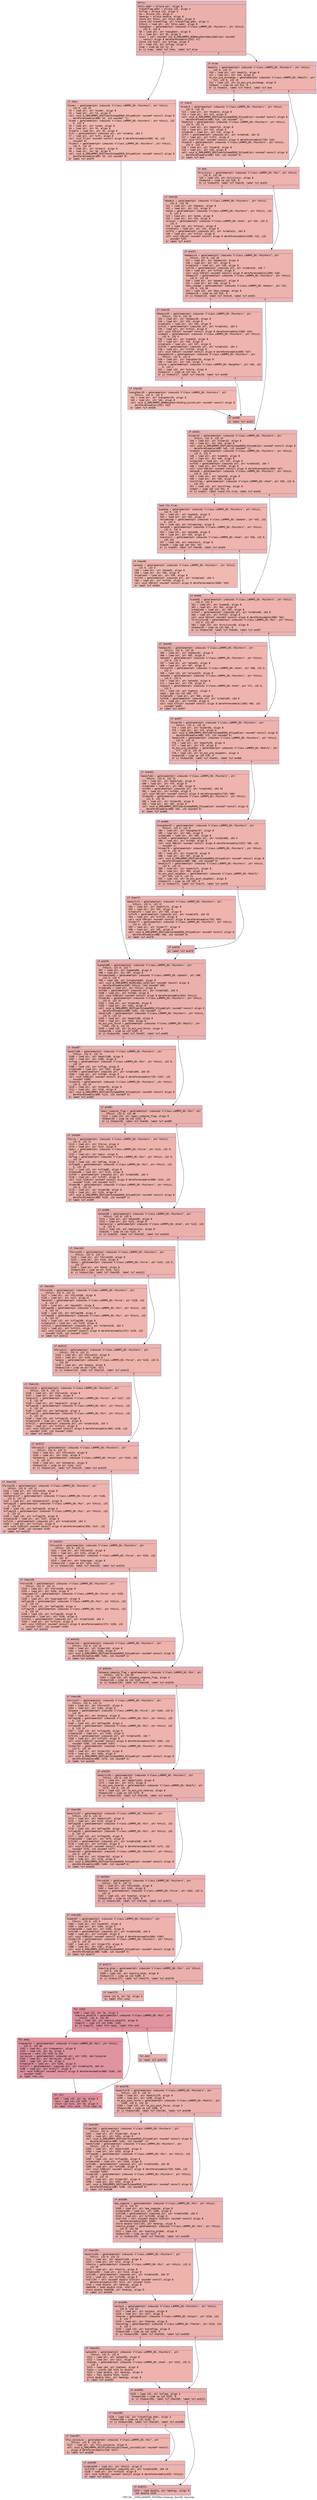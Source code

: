 digraph "CFG for '_ZN9LAMMPS_NS3Min12energy_forceEi' function" {
	label="CFG for '_ZN9LAMMPS_NS3Min12energy_forceEi' function";

	Node0x55814acb19c0 [shape=record,color="#3d50c3ff", style=filled, fillcolor="#d24b4070" fontname="Courier",label="{entry:\l|  %this.addr = alloca ptr, align 8\l  %resetflag.addr = alloca i32, align 4\l  %nflag = alloca i32, align 4\l  %m = alloca i32, align 4\l  %energy = alloca double, align 8\l  store ptr %this, ptr %this.addr, align 8\l  store i32 %resetflag, ptr %resetflag.addr, align 4\l  %this1 = load ptr, ptr %this.addr, align 8\l  %neighbor = getelementptr inbounds %\"class.LAMMPS_NS::Pointers\", ptr %this1,\l... i32 0, i32 8\l  %0 = load ptr, ptr %neighbor, align 8\l  %1 = load ptr, ptr %0, align 8\l  %call = call noundef i32 @_ZN9LAMMPS_NS8Neighbor6decideEv(ptr noundef\l... nonnull align 8 dereferenceable(1252) %1)\l  store i32 %call, ptr %nflag, align 4\l  %2 = load i32, ptr %nflag, align 4\l  %cmp = icmp eq i32 %2, 0\l  br i1 %cmp, label %if.then, label %if.else\l|{<s0>T|<s1>F}}"];
	Node0x55814acb19c0:s0 -> Node0x55814acb22f0[tooltip="entry -> if.then\nProbability 37.50%" ];
	Node0x55814acb19c0:s1 -> Node0x55814acb2500[tooltip="entry -> if.else\nProbability 62.50%" ];
	Node0x55814acb22f0 [shape=record,color="#3d50c3ff", style=filled, fillcolor="#dc5d4a70" fontname="Courier",label="{if.then:\l|  %timer = getelementptr inbounds %\"class.LAMMPS_NS::Pointers\", ptr %this1,\l... i32 0, i32 15\l  %3 = load ptr, ptr %timer, align 8\l  %4 = load ptr, ptr %3, align 8\l  call void @_ZN9LAMMPS_NS5Timer5stampENS0_5ttypeE(ptr noundef nonnull align 8\l... dereferenceable(488) %4, i32 noundef -1)\l  %comm = getelementptr inbounds %\"class.LAMMPS_NS::Pointers\", ptr %this1, i32\l... 0, i32 9\l  %5 = load ptr, ptr %comm, align 8\l  %6 = load ptr, ptr %5, align 8\l  %vtable = load ptr, ptr %6, align 8\l  %vfn = getelementptr inbounds ptr, ptr %vtable, i64 5\l  %7 = load ptr, ptr %vfn, align 8\l  call void %7(ptr noundef nonnull align 8 dereferenceable(600) %6, i32\l... noundef 0)\l  %timer2 = getelementptr inbounds %\"class.LAMMPS_NS::Pointers\", ptr %this1,\l... i32 0, i32 15\l  %8 = load ptr, ptr %timer2, align 8\l  %9 = load ptr, ptr %8, align 8\l  call void @_ZN9LAMMPS_NS5Timer5stampENS0_5ttypeE(ptr noundef nonnull align 8\l... dereferenceable(488) %9, i32 noundef 5)\l  br label %if.end79\l}"];
	Node0x55814acb22f0 -> Node0x55814acb3220[tooltip="if.then -> if.end79\nProbability 100.00%" ];
	Node0x55814acb2500 [shape=record,color="#3d50c3ff", style=filled, fillcolor="#d6524470" fontname="Courier",label="{if.else:\l|  %modify = getelementptr inbounds %\"class.LAMMPS_NS::Pointers\", ptr %this1,\l... i32 0, i32 12\l  %10 = load ptr, ptr %modify, align 8\l  %11 = load ptr, ptr %10, align 8\l  %n_min_pre_exchange = getelementptr inbounds %\"class.LAMMPS_NS::Modify\", ptr\l... %11, i32 0, i32 19\l  %12 = load i32, ptr %n_min_pre_exchange, align 8\l  %tobool = icmp ne i32 %12, 0\l  br i1 %tobool, label %if.then3, label %if.end\l|{<s0>T|<s1>F}}"];
	Node0x55814acb2500:s0 -> Node0x55814acb3760[tooltip="if.else -> if.then3\nProbability 62.50%" ];
	Node0x55814acb2500:s1 -> Node0x55814acb37b0[tooltip="if.else -> if.end\nProbability 37.50%" ];
	Node0x55814acb3760 [shape=record,color="#3d50c3ff", style=filled, fillcolor="#d8564670" fontname="Courier",label="{if.then3:\l|  %timer4 = getelementptr inbounds %\"class.LAMMPS_NS::Pointers\", ptr %this1,\l... i32 0, i32 15\l  %13 = load ptr, ptr %timer4, align 8\l  %14 = load ptr, ptr %13, align 8\l  call void @_ZN9LAMMPS_NS5Timer5stampENS0_5ttypeE(ptr noundef nonnull align 8\l... dereferenceable(488) %14, i32 noundef -1)\l  %modify5 = getelementptr inbounds %\"class.LAMMPS_NS::Pointers\", ptr %this1,\l... i32 0, i32 12\l  %15 = load ptr, ptr %modify5, align 8\l  %16 = load ptr, ptr %15, align 8\l  %vtable6 = load ptr, ptr %16, align 8\l  %vfn7 = getelementptr inbounds ptr, ptr %vtable6, i64 31\l  %17 = load ptr, ptr %vfn7, align 8\l  call void %17(ptr noundef nonnull align 8 dereferenceable(720) %16)\l  %timer8 = getelementptr inbounds %\"class.LAMMPS_NS::Pointers\", ptr %this1,\l... i32 0, i32 15\l  %18 = load ptr, ptr %timer8, align 8\l  %19 = load ptr, ptr %18, align 8\l  call void @_ZN9LAMMPS_NS5Timer5stampENS0_5ttypeE(ptr noundef nonnull align 8\l... dereferenceable(488) %19, i32 noundef 6)\l  br label %if.end\l}"];
	Node0x55814acb3760 -> Node0x55814acb37b0[tooltip="if.then3 -> if.end\nProbability 100.00%" ];
	Node0x55814acb37b0 [shape=record,color="#3d50c3ff", style=filled, fillcolor="#d6524470" fontname="Courier",label="{if.end:\l|  %triclinic = getelementptr inbounds %\"class.LAMMPS_NS::Min\", ptr %this1,\l... i32 0, i32 44\l  %20 = load i32, ptr %triclinic, align 8\l  %tobool9 = icmp ne i32 %20, 0\l  br i1 %tobool9, label %if.then10, label %if.end13\l|{<s0>T|<s1>F}}"];
	Node0x55814acb37b0:s0 -> Node0x55814acb4800[tooltip="if.end -> if.then10\nProbability 62.50%" ];
	Node0x55814acb37b0:s1 -> Node0x55814acb4850[tooltip="if.end -> if.end13\nProbability 37.50%" ];
	Node0x55814acb4800 [shape=record,color="#3d50c3ff", style=filled, fillcolor="#d8564670" fontname="Courier",label="{if.then10:\l|  %domain = getelementptr inbounds %\"class.LAMMPS_NS::Pointers\", ptr %this1,\l... i32 0, i32 10\l  %21 = load ptr, ptr %domain, align 8\l  %22 = load ptr, ptr %21, align 8\l  %atom = getelementptr inbounds %\"class.LAMMPS_NS::Pointers\", ptr %this1, i32\l... 0, i32 6\l  %23 = load ptr, ptr %atom, align 8\l  %24 = load ptr, ptr %23, align 8\l  %nlocal = getelementptr inbounds %\"class.LAMMPS_NS::Atom\", ptr %24, i32 0,\l... i32 4\l  %25 = load i32, ptr %nlocal, align 8\l  %vtable11 = load ptr, ptr %22, align 8\l  %vfn12 = getelementptr inbounds ptr, ptr %vtable11, i64 9\l  %26 = load ptr, ptr %vfn12, align 8\l  call void %26(ptr noundef nonnull align 8 dereferenceable(1200) %22, i32\l... noundef %25)\l  br label %if.end13\l}"];
	Node0x55814acb4800 -> Node0x55814acb4850[tooltip="if.then10 -> if.end13\nProbability 100.00%" ];
	Node0x55814acb4850 [shape=record,color="#3d50c3ff", style=filled, fillcolor="#d6524470" fontname="Courier",label="{if.end13:\l|  %domain14 = getelementptr inbounds %\"class.LAMMPS_NS::Pointers\", ptr\l... %this1, i32 0, i32 10\l  %27 = load ptr, ptr %domain14, align 8\l  %28 = load ptr, ptr %27, align 8\l  %vtable15 = load ptr, ptr %28, align 8\l  %vfn16 = getelementptr inbounds ptr, ptr %vtable15, i64 7\l  %29 = load ptr, ptr %vfn16, align 8\l  call void %29(ptr noundef nonnull align 8 dereferenceable(1200) %28)\l  %domain17 = getelementptr inbounds %\"class.LAMMPS_NS::Pointers\", ptr %this1,\l... i32 0, i32 10\l  %30 = load ptr, ptr %domain17, align 8\l  %31 = load ptr, ptr %30, align 8\l  %box_change = getelementptr inbounds %\"class.LAMMPS_NS::Domain\", ptr %31,\l... i32 0, i32 44\l  %32 = load i32, ptr %box_change, align 8\l  %tobool18 = icmp ne i32 %32, 0\l  br i1 %tobool18, label %if.then19, label %if.end31\l|{<s0>T|<s1>F}}"];
	Node0x55814acb4850:s0 -> Node0x55814acb5b00[tooltip="if.end13 -> if.then19\nProbability 62.50%" ];
	Node0x55814acb4850:s1 -> Node0x55814acb5b80[tooltip="if.end13 -> if.end31\nProbability 37.50%" ];
	Node0x55814acb5b00 [shape=record,color="#3d50c3ff", style=filled, fillcolor="#d8564670" fontname="Courier",label="{if.then19:\l|  %domain20 = getelementptr inbounds %\"class.LAMMPS_NS::Pointers\", ptr\l... %this1, i32 0, i32 10\l  %33 = load ptr, ptr %domain20, align 8\l  %34 = load ptr, ptr %33, align 8\l  %vtable21 = load ptr, ptr %34, align 8\l  %vfn22 = getelementptr inbounds ptr, ptr %vtable21, i64 6\l  %35 = load ptr, ptr %vfn22, align 8\l  call void %35(ptr noundef nonnull align 8 dereferenceable(1200) %34)\l  %comm23 = getelementptr inbounds %\"class.LAMMPS_NS::Pointers\", ptr %this1,\l... i32 0, i32 9\l  %36 = load ptr, ptr %comm23, align 8\l  %37 = load ptr, ptr %36, align 8\l  %vtable24 = load ptr, ptr %37, align 8\l  %vfn25 = getelementptr inbounds ptr, ptr %vtable24, i64 4\l  %38 = load ptr, ptr %vfn25, align 8\l  call void %38(ptr noundef nonnull align 8 dereferenceable(600) %37)\l  %neighbor26 = getelementptr inbounds %\"class.LAMMPS_NS::Pointers\", ptr\l... %this1, i32 0, i32 8\l  %39 = load ptr, ptr %neighbor26, align 8\l  %40 = load ptr, ptr %39, align 8\l  %style = getelementptr inbounds %\"class.LAMMPS_NS::Neighbor\", ptr %40, i32\l... 0, i32 1\l  %41 = load i32, ptr %style, align 8\l  %tobool27 = icmp ne i32 %41, 0\l  br i1 %tobool27, label %if.then28, label %if.end30\l|{<s0>T|<s1>F}}"];
	Node0x55814acb5b00:s0 -> Node0x55814acb6d30[tooltip="if.then19 -> if.then28\nProbability 62.50%" ];
	Node0x55814acb5b00:s1 -> Node0x55814acb6db0[tooltip="if.then19 -> if.end30\nProbability 37.50%" ];
	Node0x55814acb6d30 [shape=record,color="#3d50c3ff", style=filled, fillcolor="#de614d70" fontname="Courier",label="{if.then28:\l|  %neighbor29 = getelementptr inbounds %\"class.LAMMPS_NS::Pointers\", ptr\l... %this1, i32 0, i32 8\l  %42 = load ptr, ptr %neighbor29, align 8\l  %43 = load ptr, ptr %42, align 8\l  call void @_ZN9LAMMPS_NS8Neighbor10setup_binsEv(ptr noundef nonnull align 8\l... dereferenceable(1252) %43)\l  br label %if.end30\l}"];
	Node0x55814acb6d30 -> Node0x55814acb6db0[tooltip="if.then28 -> if.end30\nProbability 100.00%" ];
	Node0x55814acb6db0 [shape=record,color="#3d50c3ff", style=filled, fillcolor="#d8564670" fontname="Courier",label="{if.end30:\l|  br label %if.end31\l}"];
	Node0x55814acb6db0 -> Node0x55814acb5b80[tooltip="if.end30 -> if.end31\nProbability 100.00%" ];
	Node0x55814acb5b80 [shape=record,color="#3d50c3ff", style=filled, fillcolor="#d6524470" fontname="Courier",label="{if.end31:\l|  %timer32 = getelementptr inbounds %\"class.LAMMPS_NS::Pointers\", ptr\l... %this1, i32 0, i32 15\l  %44 = load ptr, ptr %timer32, align 8\l  %45 = load ptr, ptr %44, align 8\l  call void @_ZN9LAMMPS_NS5Timer5stampENS0_5ttypeE(ptr noundef nonnull align 8\l... dereferenceable(488) %45, i32 noundef -1)\l  %comm33 = getelementptr inbounds %\"class.LAMMPS_NS::Pointers\", ptr %this1,\l... i32 0, i32 9\l  %46 = load ptr, ptr %comm33, align 8\l  %47 = load ptr, ptr %46, align 8\l  %vtable34 = load ptr, ptr %47, align 8\l  %vfn35 = getelementptr inbounds ptr, ptr %vtable34, i64 7\l  %48 = load ptr, ptr %vfn35, align 8\l  call void %48(ptr noundef nonnull align 8 dereferenceable(600) %47)\l  %atom36 = getelementptr inbounds %\"class.LAMMPS_NS::Pointers\", ptr %this1,\l... i32 0, i32 6\l  %49 = load ptr, ptr %atom36, align 8\l  %50 = load ptr, ptr %49, align 8\l  %sortfreq = getelementptr inbounds %\"class.LAMMPS_NS::Atom\", ptr %50, i32 0,\l... i32 221\l  %51 = load i32, ptr %sortfreq, align 8\l  %cmp37 = icmp sgt i32 %51, 0\l  br i1 %cmp37, label %land.lhs.true, label %if.end44\l|{<s0>T|<s1>F}}"];
	Node0x55814acb5b80:s0 -> Node0x55814acb86c0[tooltip="if.end31 -> land.lhs.true\nProbability 62.50%" ];
	Node0x55814acb5b80:s1 -> Node0x55814acb8740[tooltip="if.end31 -> if.end44\nProbability 37.50%" ];
	Node0x55814acb86c0 [shape=record,color="#3d50c3ff", style=filled, fillcolor="#d8564670" fontname="Courier",label="{land.lhs.true:\l|  %update = getelementptr inbounds %\"class.LAMMPS_NS::Pointers\", ptr %this1,\l... i32 0, i32 7\l  %52 = load ptr, ptr %update, align 8\l  %53 = load ptr, ptr %52, align 8\l  %ntimestep = getelementptr inbounds %\"class.LAMMPS_NS::Update\", ptr %53, i32\l... 0, i32 4\l  %54 = load i64, ptr %ntimestep, align 8\l  %atom38 = getelementptr inbounds %\"class.LAMMPS_NS::Pointers\", ptr %this1,\l... i32 0, i32 6\l  %55 = load ptr, ptr %atom38, align 8\l  %56 = load ptr, ptr %55, align 8\l  %nextsort = getelementptr inbounds %\"class.LAMMPS_NS::Atom\", ptr %56, i32 0,\l... i32 222\l  %57 = load i64, ptr %nextsort, align 8\l  %cmp39 = icmp sge i64 %54, %57\l  br i1 %cmp39, label %if.then40, label %if.end44\l|{<s0>T|<s1>F}}"];
	Node0x55814acb86c0:s0 -> Node0x55814acb8ff0[tooltip="land.lhs.true -> if.then40\nProbability 50.00%" ];
	Node0x55814acb86c0:s1 -> Node0x55814acb8740[tooltip="land.lhs.true -> if.end44\nProbability 50.00%" ];
	Node0x55814acb8ff0 [shape=record,color="#3d50c3ff", style=filled, fillcolor="#de614d70" fontname="Courier",label="{if.then40:\l|  %atom41 = getelementptr inbounds %\"class.LAMMPS_NS::Pointers\", ptr %this1,\l... i32 0, i32 6\l  %58 = load ptr, ptr %atom41, align 8\l  %59 = load ptr, ptr %58, align 8\l  %vtable42 = load ptr, ptr %59, align 8\l  %vfn43 = getelementptr inbounds ptr, ptr %vtable42, i64 5\l  %60 = load ptr, ptr %vfn43, align 8\l  call void %60(ptr noundef nonnull align 8 dereferenceable(1856) %59)\l  br label %if.end44\l}"];
	Node0x55814acb8ff0 -> Node0x55814acb8740[tooltip="if.then40 -> if.end44\nProbability 100.00%" ];
	Node0x55814acb8740 [shape=record,color="#3d50c3ff", style=filled, fillcolor="#d6524470" fontname="Courier",label="{if.end44:\l|  %comm45 = getelementptr inbounds %\"class.LAMMPS_NS::Pointers\", ptr %this1,\l... i32 0, i32 9\l  %61 = load ptr, ptr %comm45, align 8\l  %62 = load ptr, ptr %61, align 8\l  %vtable46 = load ptr, ptr %62, align 8\l  %vfn47 = getelementptr inbounds ptr, ptr %vtable46, i64 8\l  %63 = load ptr, ptr %vfn47, align 8\l  call void %63(ptr noundef nonnull align 8 dereferenceable(600) %62)\l  %triclinic48 = getelementptr inbounds %\"class.LAMMPS_NS::Min\", ptr %this1,\l... i32 0, i32 44\l  %64 = load i32, ptr %triclinic48, align 8\l  %tobool49 = icmp ne i32 %64, 0\l  br i1 %tobool49, label %if.then50, label %if.end57\l|{<s0>T|<s1>F}}"];
	Node0x55814acb8740:s0 -> Node0x55814acb9d60[tooltip="if.end44 -> if.then50\nProbability 62.50%" ];
	Node0x55814acb8740:s1 -> Node0x55814acb9de0[tooltip="if.end44 -> if.end57\nProbability 37.50%" ];
	Node0x55814acb9d60 [shape=record,color="#3d50c3ff", style=filled, fillcolor="#d8564670" fontname="Courier",label="{if.then50:\l|  %domain51 = getelementptr inbounds %\"class.LAMMPS_NS::Pointers\", ptr\l... %this1, i32 0, i32 10\l  %65 = load ptr, ptr %domain51, align 8\l  %66 = load ptr, ptr %65, align 8\l  %atom52 = getelementptr inbounds %\"class.LAMMPS_NS::Pointers\", ptr %this1,\l... i32 0, i32 6\l  %67 = load ptr, ptr %atom52, align 8\l  %68 = load ptr, ptr %67, align 8\l  %nlocal53 = getelementptr inbounds %\"class.LAMMPS_NS::Atom\", ptr %68, i32 0,\l... i32 4\l  %69 = load i32, ptr %nlocal53, align 8\l  %atom54 = getelementptr inbounds %\"class.LAMMPS_NS::Pointers\", ptr %this1,\l... i32 0, i32 6\l  %70 = load ptr, ptr %atom54, align 8\l  %71 = load ptr, ptr %70, align 8\l  %nghost = getelementptr inbounds %\"class.LAMMPS_NS::Atom\", ptr %71, i32 0,\l... i32 5\l  %72 = load i32, ptr %nghost, align 4\l  %add = add nsw i32 %69, %72\l  %vtable55 = load ptr, ptr %66, align 8\l  %vfn56 = getelementptr inbounds ptr, ptr %vtable55, i64 8\l  %73 = load ptr, ptr %vfn56, align 8\l  call void %73(ptr noundef nonnull align 8 dereferenceable(1200) %66, i32\l... noundef %add)\l  br label %if.end57\l}"];
	Node0x55814acb9d60 -> Node0x55814acb9de0[tooltip="if.then50 -> if.end57\nProbability 100.00%" ];
	Node0x55814acb9de0 [shape=record,color="#3d50c3ff", style=filled, fillcolor="#d6524470" fontname="Courier",label="{if.end57:\l|  %timer58 = getelementptr inbounds %\"class.LAMMPS_NS::Pointers\", ptr\l... %this1, i32 0, i32 15\l  %74 = load ptr, ptr %timer58, align 8\l  %75 = load ptr, ptr %74, align 8\l  call void @_ZN9LAMMPS_NS5Timer5stampENS0_5ttypeE(ptr noundef nonnull align 8\l... dereferenceable(488) %75, i32 noundef 5)\l  %modify59 = getelementptr inbounds %\"class.LAMMPS_NS::Pointers\", ptr %this1,\l... i32 0, i32 12\l  %76 = load ptr, ptr %modify59, align 8\l  %77 = load ptr, ptr %76, align 8\l  %n_min_pre_neighbor = getelementptr inbounds %\"class.LAMMPS_NS::Modify\", ptr\l... %77, i32 0, i32 20\l  %78 = load i32, ptr %n_min_pre_neighbor, align 4\l  %tobool60 = icmp ne i32 %78, 0\l  br i1 %tobool60, label %if.then61, label %if.end66\l|{<s0>T|<s1>F}}"];
	Node0x55814acb9de0:s0 -> Node0x55814acbb340[tooltip="if.end57 -> if.then61\nProbability 62.50%" ];
	Node0x55814acb9de0:s1 -> Node0x55814acb5f50[tooltip="if.end57 -> if.end66\nProbability 37.50%" ];
	Node0x55814acbb340 [shape=record,color="#3d50c3ff", style=filled, fillcolor="#d8564670" fontname="Courier",label="{if.then61:\l|  %modify62 = getelementptr inbounds %\"class.LAMMPS_NS::Pointers\", ptr\l... %this1, i32 0, i32 12\l  %79 = load ptr, ptr %modify62, align 8\l  %80 = load ptr, ptr %79, align 8\l  %vtable63 = load ptr, ptr %80, align 8\l  %vfn64 = getelementptr inbounds ptr, ptr %vtable63, i64 32\l  %81 = load ptr, ptr %vfn64, align 8\l  call void %81(ptr noundef nonnull align 8 dereferenceable(720) %80)\l  %timer65 = getelementptr inbounds %\"class.LAMMPS_NS::Pointers\", ptr %this1,\l... i32 0, i32 15\l  %82 = load ptr, ptr %timer65, align 8\l  %83 = load ptr, ptr %82, align 8\l  call void @_ZN9LAMMPS_NS5Timer5stampENS0_5ttypeE(ptr noundef nonnull align 8\l... dereferenceable(488) %83, i32 noundef 6)\l  br label %if.end66\l}"];
	Node0x55814acbb340 -> Node0x55814acb5f50[tooltip="if.then61 -> if.end66\nProbability 100.00%" ];
	Node0x55814acb5f50 [shape=record,color="#3d50c3ff", style=filled, fillcolor="#d6524470" fontname="Courier",label="{if.end66:\l|  %neighbor67 = getelementptr inbounds %\"class.LAMMPS_NS::Pointers\", ptr\l... %this1, i32 0, i32 8\l  %84 = load ptr, ptr %neighbor67, align 8\l  %85 = load ptr, ptr %84, align 8\l  %vtable68 = load ptr, ptr %85, align 8\l  %vfn69 = getelementptr inbounds ptr, ptr %vtable68, i64 4\l  %86 = load ptr, ptr %vfn69, align 8\l  call void %86(ptr noundef nonnull align 8 dereferenceable(1252) %85, i32\l... noundef 1)\l  %timer70 = getelementptr inbounds %\"class.LAMMPS_NS::Pointers\", ptr %this1,\l... i32 0, i32 15\l  %87 = load ptr, ptr %timer70, align 8\l  %88 = load ptr, ptr %87, align 8\l  call void @_ZN9LAMMPS_NS5Timer5stampENS0_5ttypeE(ptr noundef nonnull align 8\l... dereferenceable(488) %88, i32 noundef 4)\l  %modify71 = getelementptr inbounds %\"class.LAMMPS_NS::Pointers\", ptr %this1,\l... i32 0, i32 12\l  %89 = load ptr, ptr %modify71, align 8\l  %90 = load ptr, ptr %89, align 8\l  %n_min_post_neighbor = getelementptr inbounds %\"class.LAMMPS_NS::Modify\",\l... ptr %90, i32 0, i32 21\l  %91 = load i32, ptr %n_min_post_neighbor, align 8\l  %tobool72 = icmp ne i32 %91, 0\l  br i1 %tobool72, label %if.then73, label %if.end78\l|{<s0>T|<s1>F}}"];
	Node0x55814acb5f50:s0 -> Node0x55814acbcf90[tooltip="if.end66 -> if.then73\nProbability 62.50%" ];
	Node0x55814acb5f50:s1 -> Node0x55814acbcfe0[tooltip="if.end66 -> if.end78\nProbability 37.50%" ];
	Node0x55814acbcf90 [shape=record,color="#3d50c3ff", style=filled, fillcolor="#d8564670" fontname="Courier",label="{if.then73:\l|  %modify74 = getelementptr inbounds %\"class.LAMMPS_NS::Pointers\", ptr\l... %this1, i32 0, i32 12\l  %92 = load ptr, ptr %modify74, align 8\l  %93 = load ptr, ptr %92, align 8\l  %vtable75 = load ptr, ptr %93, align 8\l  %vfn76 = getelementptr inbounds ptr, ptr %vtable75, i64 33\l  %94 = load ptr, ptr %vfn76, align 8\l  call void %94(ptr noundef nonnull align 8 dereferenceable(720) %93)\l  %timer77 = getelementptr inbounds %\"class.LAMMPS_NS::Pointers\", ptr %this1,\l... i32 0, i32 15\l  %95 = load ptr, ptr %timer77, align 8\l  %96 = load ptr, ptr %95, align 8\l  call void @_ZN9LAMMPS_NS5Timer5stampENS0_5ttypeE(ptr noundef nonnull align 8\l... dereferenceable(488) %96, i32 noundef 6)\l  br label %if.end78\l}"];
	Node0x55814acbcf90 -> Node0x55814acbcfe0[tooltip="if.then73 -> if.end78\nProbability 100.00%" ];
	Node0x55814acbcfe0 [shape=record,color="#3d50c3ff", style=filled, fillcolor="#d6524470" fontname="Courier",label="{if.end78:\l|  br label %if.end79\l}"];
	Node0x55814acbcfe0 -> Node0x55814acb3220[tooltip="if.end78 -> if.end79\nProbability 100.00%" ];
	Node0x55814acb3220 [shape=record,color="#3d50c3ff", style=filled, fillcolor="#d24b4070" fontname="Courier",label="{if.end79:\l|  %update80 = getelementptr inbounds %\"class.LAMMPS_NS::Pointers\", ptr\l... %this1, i32 0, i32 7\l  %97 = load ptr, ptr %update80, align 8\l  %98 = load ptr, ptr %97, align 8\l  %ntimestep81 = getelementptr inbounds %\"class.LAMMPS_NS::Update\", ptr %98,\l... i32 0, i32 4\l  %99 = load i64, ptr %ntimestep81, align 8\l  call void @_ZN9LAMMPS_NS3Min6ev_setEl(ptr noundef nonnull align 8\l... dereferenceable(632) %this1, i64 noundef %99)\l  %vtable82 = load ptr, ptr %this1, align 8\l  %vfn83 = getelementptr inbounds ptr, ptr %vtable82, i64 6\l  %100 = load ptr, ptr %vfn83, align 8\l  call void %100(ptr noundef nonnull align 8 dereferenceable(632) %this1)\l  %timer84 = getelementptr inbounds %\"class.LAMMPS_NS::Pointers\", ptr %this1,\l... i32 0, i32 15\l  %101 = load ptr, ptr %timer84, align 8\l  %102 = load ptr, ptr %101, align 8\l  call void @_ZN9LAMMPS_NS5Timer5stampENS0_5ttypeE(ptr noundef nonnull align 8\l... dereferenceable(488) %102, i32 noundef -1)\l  %modify85 = getelementptr inbounds %\"class.LAMMPS_NS::Pointers\", ptr %this1,\l... i32 0, i32 12\l  %103 = load ptr, ptr %modify85, align 8\l  %104 = load ptr, ptr %103, align 8\l  %n_min_pre_force = getelementptr inbounds %\"class.LAMMPS_NS::Modify\", ptr\l... %104, i32 0, i32 22\l  %105 = load i32, ptr %n_min_pre_force, align 4\l  %tobool86 = icmp ne i32 %105, 0\l  br i1 %tobool86, label %if.then87, label %if.end92\l|{<s0>T|<s1>F}}"];
	Node0x55814acb3220:s0 -> Node0x55814acbf020[tooltip="if.end79 -> if.then87\nProbability 62.50%" ];
	Node0x55814acb3220:s1 -> Node0x55814acbf0a0[tooltip="if.end79 -> if.end92\nProbability 37.50%" ];
	Node0x55814acbf020 [shape=record,color="#3d50c3ff", style=filled, fillcolor="#d6524470" fontname="Courier",label="{if.then87:\l|  %modify88 = getelementptr inbounds %\"class.LAMMPS_NS::Pointers\", ptr\l... %this1, i32 0, i32 12\l  %106 = load ptr, ptr %modify88, align 8\l  %107 = load ptr, ptr %106, align 8\l  %vflag = getelementptr inbounds %\"class.LAMMPS_NS::Min\", ptr %this1, i32 0,\l... i32 15\l  %108 = load i32, ptr %vflag, align 8\l  %vtable89 = load ptr, ptr %107, align 8\l  %vfn90 = getelementptr inbounds ptr, ptr %vtable89, i64 34\l  %109 = load ptr, ptr %vfn90, align 8\l  call void %109(ptr noundef nonnull align 8 dereferenceable(720) %107, i32\l... noundef %108)\l  %timer91 = getelementptr inbounds %\"class.LAMMPS_NS::Pointers\", ptr %this1,\l... i32 0, i32 15\l  %110 = load ptr, ptr %timer91, align 8\l  %111 = load ptr, ptr %110, align 8\l  call void @_ZN9LAMMPS_NS5Timer5stampENS0_5ttypeE(ptr noundef nonnull align 8\l... dereferenceable(488) %111, i32 noundef 6)\l  br label %if.end92\l}"];
	Node0x55814acbf020 -> Node0x55814acbf0a0[tooltip="if.then87 -> if.end92\nProbability 100.00%" ];
	Node0x55814acbf0a0 [shape=record,color="#3d50c3ff", style=filled, fillcolor="#d24b4070" fontname="Courier",label="{if.end92:\l|  %pair_compute_flag = getelementptr inbounds %\"class.LAMMPS_NS::Min\", ptr\l... %this1, i32 0, i32 48\l  %112 = load i32, ptr %pair_compute_flag, align 8\l  %tobool93 = icmp ne i32 %112, 0\l  br i1 %tobool93, label %if.then94, label %if.end99\l|{<s0>T|<s1>F}}"];
	Node0x55814acbf0a0:s0 -> Node0x55814acbfe40[tooltip="if.end92 -> if.then94\nProbability 62.50%" ];
	Node0x55814acbf0a0:s1 -> Node0x55814acbfe90[tooltip="if.end92 -> if.end99\nProbability 37.50%" ];
	Node0x55814acbfe40 [shape=record,color="#3d50c3ff", style=filled, fillcolor="#d6524470" fontname="Courier",label="{if.then94:\l|  %force = getelementptr inbounds %\"class.LAMMPS_NS::Pointers\", ptr %this1,\l... i32 0, i32 11\l  %113 = load ptr, ptr %force, align 8\l  %114 = load ptr, ptr %113, align 8\l  %pair = getelementptr inbounds %\"class.LAMMPS_NS::Force\", ptr %114, i32 0,\l... i32 24\l  %115 = load ptr, ptr %pair, align 8\l  %eflag = getelementptr inbounds %\"class.LAMMPS_NS::Min\", ptr %this1, i32 0,\l... i32 14\l  %116 = load i32, ptr %eflag, align 4\l  %vflag95 = getelementptr inbounds %\"class.LAMMPS_NS::Min\", ptr %this1, i32\l... 0, i32 15\l  %117 = load i32, ptr %vflag95, align 8\l  %vtable96 = load ptr, ptr %115, align 8\l  %vfn97 = getelementptr inbounds ptr, ptr %vtable96, i64 5\l  %118 = load ptr, ptr %vfn97, align 8\l  call void %118(ptr noundef nonnull align 8 dereferenceable(908) %115, i32\l... noundef %116, i32 noundef %117)\l  %timer98 = getelementptr inbounds %\"class.LAMMPS_NS::Pointers\", ptr %this1,\l... i32 0, i32 15\l  %119 = load ptr, ptr %timer98, align 8\l  %120 = load ptr, ptr %119, align 8\l  call void @_ZN9LAMMPS_NS5Timer5stampENS0_5ttypeE(ptr noundef nonnull align 8\l... dereferenceable(488) %120, i32 noundef 1)\l  br label %if.end99\l}"];
	Node0x55814acbfe40 -> Node0x55814acbfe90[tooltip="if.then94 -> if.end99\nProbability 100.00%" ];
	Node0x55814acbfe90 [shape=record,color="#3d50c3ff", style=filled, fillcolor="#d24b4070" fontname="Courier",label="{if.end99:\l|  %atom100 = getelementptr inbounds %\"class.LAMMPS_NS::Pointers\", ptr\l... %this1, i32 0, i32 6\l  %121 = load ptr, ptr %atom100, align 8\l  %122 = load ptr, ptr %121, align 8\l  %molecular = getelementptr inbounds %\"class.LAMMPS_NS::Atom\", ptr %122, i32\l... 0, i32 8\l  %123 = load i32, ptr %molecular, align 8\l  %cmp101 = icmp ne i32 %123, 0\l  br i1 %cmp101, label %if.then102, label %if.end144\l|{<s0>T|<s1>F}}"];
	Node0x55814acbfe90:s0 -> Node0x55814acc0f20[tooltip="if.end99 -> if.then102\nProbability 62.50%" ];
	Node0x55814acbfe90:s1 -> Node0x55814acc0f70[tooltip="if.end99 -> if.end144\nProbability 37.50%" ];
	Node0x55814acc0f20 [shape=record,color="#3d50c3ff", style=filled, fillcolor="#d6524470" fontname="Courier",label="{if.then102:\l|  %force103 = getelementptr inbounds %\"class.LAMMPS_NS::Pointers\", ptr\l... %this1, i32 0, i32 11\l  %124 = load ptr, ptr %force103, align 8\l  %125 = load ptr, ptr %124, align 8\l  %bond = getelementptr inbounds %\"class.LAMMPS_NS::Force\", ptr %125, i32 0,\l... i32 27\l  %126 = load ptr, ptr %bond, align 8\l  %tobool104 = icmp ne ptr %126, null\l  br i1 %tobool104, label %if.then105, label %if.end112\l|{<s0>T|<s1>F}}"];
	Node0x55814acc0f20:s0 -> Node0x55814acc14b0[tooltip="if.then102 -> if.then105\nProbability 62.50%" ];
	Node0x55814acc0f20:s1 -> Node0x55814acc1530[tooltip="if.then102 -> if.end112\nProbability 37.50%" ];
	Node0x55814acc14b0 [shape=record,color="#3d50c3ff", style=filled, fillcolor="#d8564670" fontname="Courier",label="{if.then105:\l|  %force106 = getelementptr inbounds %\"class.LAMMPS_NS::Pointers\", ptr\l... %this1, i32 0, i32 11\l  %127 = load ptr, ptr %force106, align 8\l  %128 = load ptr, ptr %127, align 8\l  %bond107 = getelementptr inbounds %\"class.LAMMPS_NS::Force\", ptr %128, i32\l... 0, i32 27\l  %129 = load ptr, ptr %bond107, align 8\l  %eflag108 = getelementptr inbounds %\"class.LAMMPS_NS::Min\", ptr %this1, i32\l... 0, i32 14\l  %130 = load i32, ptr %eflag108, align 4\l  %vflag109 = getelementptr inbounds %\"class.LAMMPS_NS::Min\", ptr %this1, i32\l... 0, i32 15\l  %131 = load i32, ptr %vflag109, align 8\l  %vtable110 = load ptr, ptr %129, align 8\l  %vfn111 = getelementptr inbounds ptr, ptr %vtable110, i64 4\l  %132 = load ptr, ptr %vfn111, align 8\l  call void %132(ptr noundef nonnull align 8 dereferenceable(372) %129, i32\l... noundef %130, i32 noundef %131)\l  br label %if.end112\l}"];
	Node0x55814acc14b0 -> Node0x55814acc1530[tooltip="if.then105 -> if.end112\nProbability 100.00%" ];
	Node0x55814acc1530 [shape=record,color="#3d50c3ff", style=filled, fillcolor="#d6524470" fontname="Courier",label="{if.end112:\l|  %force113 = getelementptr inbounds %\"class.LAMMPS_NS::Pointers\", ptr\l... %this1, i32 0, i32 11\l  %133 = load ptr, ptr %force113, align 8\l  %134 = load ptr, ptr %133, align 8\l  %angle = getelementptr inbounds %\"class.LAMMPS_NS::Force\", ptr %134, i32 0,\l... i32 29\l  %135 = load ptr, ptr %angle, align 8\l  %tobool114 = icmp ne ptr %135, null\l  br i1 %tobool114, label %if.then115, label %if.end122\l|{<s0>T|<s1>F}}"];
	Node0x55814acc1530:s0 -> Node0x55814acc2370[tooltip="if.end112 -> if.then115\nProbability 62.50%" ];
	Node0x55814acc1530:s1 -> Node0x55814acc23f0[tooltip="if.end112 -> if.end122\nProbability 37.50%" ];
	Node0x55814acc2370 [shape=record,color="#3d50c3ff", style=filled, fillcolor="#d8564670" fontname="Courier",label="{if.then115:\l|  %force116 = getelementptr inbounds %\"class.LAMMPS_NS::Pointers\", ptr\l... %this1, i32 0, i32 11\l  %136 = load ptr, ptr %force116, align 8\l  %137 = load ptr, ptr %136, align 8\l  %angle117 = getelementptr inbounds %\"class.LAMMPS_NS::Force\", ptr %137, i32\l... 0, i32 29\l  %138 = load ptr, ptr %angle117, align 8\l  %eflag118 = getelementptr inbounds %\"class.LAMMPS_NS::Min\", ptr %this1, i32\l... 0, i32 14\l  %139 = load i32, ptr %eflag118, align 4\l  %vflag119 = getelementptr inbounds %\"class.LAMMPS_NS::Min\", ptr %this1, i32\l... 0, i32 15\l  %140 = load i32, ptr %vflag119, align 8\l  %vtable120 = load ptr, ptr %138, align 8\l  %vfn121 = getelementptr inbounds ptr, ptr %vtable120, i64 3\l  %141 = load ptr, ptr %vfn121, align 8\l  call void %141(ptr noundef nonnull align 8 dereferenceable(360) %138, i32\l... noundef %139, i32 noundef %140)\l  br label %if.end122\l}"];
	Node0x55814acc2370 -> Node0x55814acc23f0[tooltip="if.then115 -> if.end122\nProbability 100.00%" ];
	Node0x55814acc23f0 [shape=record,color="#3d50c3ff", style=filled, fillcolor="#d6524470" fontname="Courier",label="{if.end122:\l|  %force123 = getelementptr inbounds %\"class.LAMMPS_NS::Pointers\", ptr\l... %this1, i32 0, i32 11\l  %142 = load ptr, ptr %force123, align 8\l  %143 = load ptr, ptr %142, align 8\l  %dihedral = getelementptr inbounds %\"class.LAMMPS_NS::Force\", ptr %143, i32\l... 0, i32 31\l  %144 = load ptr, ptr %dihedral, align 8\l  %tobool124 = icmp ne ptr %144, null\l  br i1 %tobool124, label %if.then125, label %if.end132\l|{<s0>T|<s1>F}}"];
	Node0x55814acc23f0:s0 -> Node0x55814acc3250[tooltip="if.end122 -> if.then125\nProbability 62.50%" ];
	Node0x55814acc23f0:s1 -> Node0x55814acc32d0[tooltip="if.end122 -> if.end132\nProbability 37.50%" ];
	Node0x55814acc3250 [shape=record,color="#3d50c3ff", style=filled, fillcolor="#d8564670" fontname="Courier",label="{if.then125:\l|  %force126 = getelementptr inbounds %\"class.LAMMPS_NS::Pointers\", ptr\l... %this1, i32 0, i32 11\l  %145 = load ptr, ptr %force126, align 8\l  %146 = load ptr, ptr %145, align 8\l  %dihedral127 = getelementptr inbounds %\"class.LAMMPS_NS::Force\", ptr %146,\l... i32 0, i32 31\l  %147 = load ptr, ptr %dihedral127, align 8\l  %eflag128 = getelementptr inbounds %\"class.LAMMPS_NS::Min\", ptr %this1, i32\l... 0, i32 14\l  %148 = load i32, ptr %eflag128, align 4\l  %vflag129 = getelementptr inbounds %\"class.LAMMPS_NS::Min\", ptr %this1, i32\l... 0, i32 15\l  %149 = load i32, ptr %vflag129, align 8\l  %vtable130 = load ptr, ptr %147, align 8\l  %vfn131 = getelementptr inbounds ptr, ptr %vtable130, i64 4\l  %150 = load ptr, ptr %vfn131, align 8\l  call void %150(ptr noundef nonnull align 8 dereferenceable(356) %147, i32\l... noundef %148, i32 noundef %149)\l  br label %if.end132\l}"];
	Node0x55814acc3250 -> Node0x55814acc32d0[tooltip="if.then125 -> if.end132\nProbability 100.00%" ];
	Node0x55814acc32d0 [shape=record,color="#3d50c3ff", style=filled, fillcolor="#d6524470" fontname="Courier",label="{if.end132:\l|  %force133 = getelementptr inbounds %\"class.LAMMPS_NS::Pointers\", ptr\l... %this1, i32 0, i32 11\l  %151 = load ptr, ptr %force133, align 8\l  %152 = load ptr, ptr %151, align 8\l  %improper = getelementptr inbounds %\"class.LAMMPS_NS::Force\", ptr %152, i32\l... 0, i32 33\l  %153 = load ptr, ptr %improper, align 8\l  %tobool134 = icmp ne ptr %153, null\l  br i1 %tobool134, label %if.then135, label %if.end142\l|{<s0>T|<s1>F}}"];
	Node0x55814acc32d0:s0 -> Node0x55814acc41f0[tooltip="if.end132 -> if.then135\nProbability 62.50%" ];
	Node0x55814acc32d0:s1 -> Node0x55814acc4270[tooltip="if.end132 -> if.end142\nProbability 37.50%" ];
	Node0x55814acc41f0 [shape=record,color="#3d50c3ff", style=filled, fillcolor="#d8564670" fontname="Courier",label="{if.then135:\l|  %force136 = getelementptr inbounds %\"class.LAMMPS_NS::Pointers\", ptr\l... %this1, i32 0, i32 11\l  %154 = load ptr, ptr %force136, align 8\l  %155 = load ptr, ptr %154, align 8\l  %improper137 = getelementptr inbounds %\"class.LAMMPS_NS::Force\", ptr %155,\l... i32 0, i32 33\l  %156 = load ptr, ptr %improper137, align 8\l  %eflag138 = getelementptr inbounds %\"class.LAMMPS_NS::Min\", ptr %this1, i32\l... 0, i32 14\l  %157 = load i32, ptr %eflag138, align 4\l  %vflag139 = getelementptr inbounds %\"class.LAMMPS_NS::Min\", ptr %this1, i32\l... 0, i32 15\l  %158 = load i32, ptr %vflag139, align 8\l  %vtable140 = load ptr, ptr %156, align 8\l  %vfn141 = getelementptr inbounds ptr, ptr %vtable140, i64 4\l  %159 = load ptr, ptr %vfn141, align 8\l  call void %159(ptr noundef nonnull align 8 dereferenceable(372) %156, i32\l... noundef %157, i32 noundef %158)\l  br label %if.end142\l}"];
	Node0x55814acc41f0 -> Node0x55814acc4270[tooltip="if.then135 -> if.end142\nProbability 100.00%" ];
	Node0x55814acc4270 [shape=record,color="#3d50c3ff", style=filled, fillcolor="#d6524470" fontname="Courier",label="{if.end142:\l|  %timer143 = getelementptr inbounds %\"class.LAMMPS_NS::Pointers\", ptr\l... %this1, i32 0, i32 15\l  %160 = load ptr, ptr %timer143, align 8\l  %161 = load ptr, ptr %160, align 8\l  call void @_ZN9LAMMPS_NS5Timer5stampENS0_5ttypeE(ptr noundef nonnull align 8\l... dereferenceable(488) %161, i32 noundef 2)\l  br label %if.end144\l}"];
	Node0x55814acc4270 -> Node0x55814acc0f70[tooltip="if.end142 -> if.end144\nProbability 100.00%" ];
	Node0x55814acc0f70 [shape=record,color="#3d50c3ff", style=filled, fillcolor="#d24b4070" fontname="Courier",label="{if.end144:\l|  %kspace_compute_flag = getelementptr inbounds %\"class.LAMMPS_NS::Min\", ptr\l... %this1, i32 0, i32 49\l  %162 = load i32, ptr %kspace_compute_flag, align 4\l  %tobool145 = icmp ne i32 %162, 0\l  br i1 %tobool145, label %if.then146, label %if.end153\l|{<s0>T|<s1>F}}"];
	Node0x55814acc0f70:s0 -> Node0x55814acbb390[tooltip="if.end144 -> if.then146\nProbability 62.50%" ];
	Node0x55814acc0f70:s1 -> Node0x55814acbb3e0[tooltip="if.end144 -> if.end153\nProbability 37.50%" ];
	Node0x55814acbb390 [shape=record,color="#3d50c3ff", style=filled, fillcolor="#d6524470" fontname="Courier",label="{if.then146:\l|  %force147 = getelementptr inbounds %\"class.LAMMPS_NS::Pointers\", ptr\l... %this1, i32 0, i32 11\l  %163 = load ptr, ptr %force147, align 8\l  %164 = load ptr, ptr %163, align 8\l  %kspace = getelementptr inbounds %\"class.LAMMPS_NS::Force\", ptr %164, i32 0,\l... i32 35\l  %165 = load ptr, ptr %kspace, align 8\l  %eflag148 = getelementptr inbounds %\"class.LAMMPS_NS::Min\", ptr %this1, i32\l... 0, i32 14\l  %166 = load i32, ptr %eflag148, align 4\l  %vflag149 = getelementptr inbounds %\"class.LAMMPS_NS::Min\", ptr %this1, i32\l... 0, i32 15\l  %167 = load i32, ptr %vflag149, align 8\l  %vtable150 = load ptr, ptr %165, align 8\l  %vfn151 = getelementptr inbounds ptr, ptr %vtable150, i64 7\l  %168 = load ptr, ptr %vfn151, align 8\l  call void %168(ptr noundef nonnull align 8 dereferenceable(720) %165, i32\l... noundef %166, i32 noundef %167)\l  %timer152 = getelementptr inbounds %\"class.LAMMPS_NS::Pointers\", ptr %this1,\l... i32 0, i32 15\l  %169 = load ptr, ptr %timer152, align 8\l  %170 = load ptr, ptr %169, align 8\l  call void @_ZN9LAMMPS_NS5Timer5stampENS0_5ttypeE(ptr noundef nonnull align 8\l... dereferenceable(488) %170, i32 noundef 3)\l  br label %if.end153\l}"];
	Node0x55814acbb390 -> Node0x55814acbb3e0[tooltip="if.then146 -> if.end153\nProbability 100.00%" ];
	Node0x55814acbb3e0 [shape=record,color="#3d50c3ff", style=filled, fillcolor="#d24b4070" fontname="Courier",label="{if.end153:\l|  %modify154 = getelementptr inbounds %\"class.LAMMPS_NS::Pointers\", ptr\l... %this1, i32 0, i32 12\l  %171 = load ptr, ptr %modify154, align 8\l  %172 = load ptr, ptr %171, align 8\l  %n_min_pre_reverse = getelementptr inbounds %\"class.LAMMPS_NS::Modify\", ptr\l... %172, i32 0, i32 23\l  %173 = load i32, ptr %n_min_pre_reverse, align 8\l  %tobool155 = icmp ne i32 %173, 0\l  br i1 %tobool155, label %if.then156, label %if.end163\l|{<s0>T|<s1>F}}"];
	Node0x55814acbb3e0:s0 -> Node0x55814acc7210[tooltip="if.end153 -> if.then156\nProbability 62.50%" ];
	Node0x55814acbb3e0:s1 -> Node0x55814acc7260[tooltip="if.end153 -> if.end163\nProbability 37.50%" ];
	Node0x55814acc7210 [shape=record,color="#3d50c3ff", style=filled, fillcolor="#d6524470" fontname="Courier",label="{if.then156:\l|  %modify157 = getelementptr inbounds %\"class.LAMMPS_NS::Pointers\", ptr\l... %this1, i32 0, i32 12\l  %174 = load ptr, ptr %modify157, align 8\l  %175 = load ptr, ptr %174, align 8\l  %eflag158 = getelementptr inbounds %\"class.LAMMPS_NS::Min\", ptr %this1, i32\l... 0, i32 14\l  %176 = load i32, ptr %eflag158, align 4\l  %vflag159 = getelementptr inbounds %\"class.LAMMPS_NS::Min\", ptr %this1, i32\l... 0, i32 15\l  %177 = load i32, ptr %vflag159, align 8\l  %vtable160 = load ptr, ptr %175, align 8\l  %vfn161 = getelementptr inbounds ptr, ptr %vtable160, i64 35\l  %178 = load ptr, ptr %vfn161, align 8\l  call void %178(ptr noundef nonnull align 8 dereferenceable(720) %175, i32\l... noundef %176, i32 noundef %177)\l  %timer162 = getelementptr inbounds %\"class.LAMMPS_NS::Pointers\", ptr %this1,\l... i32 0, i32 15\l  %179 = load ptr, ptr %timer162, align 8\l  %180 = load ptr, ptr %179, align 8\l  call void @_ZN9LAMMPS_NS5Timer5stampENS0_5ttypeE(ptr noundef nonnull align 8\l... dereferenceable(488) %180, i32 noundef 6)\l  br label %if.end163\l}"];
	Node0x55814acc7210 -> Node0x55814acc7260[tooltip="if.then156 -> if.end163\nProbability 100.00%" ];
	Node0x55814acc7260 [shape=record,color="#3d50c3ff", style=filled, fillcolor="#d24b4070" fontname="Courier",label="{if.end163:\l|  %force164 = getelementptr inbounds %\"class.LAMMPS_NS::Pointers\", ptr\l... %this1, i32 0, i32 11\l  %181 = load ptr, ptr %force164, align 8\l  %182 = load ptr, ptr %181, align 8\l  %newton = getelementptr inbounds %\"class.LAMMPS_NS::Force\", ptr %182, i32 0,\l... i32 21\l  %183 = load i32, ptr %newton, align 8\l  %tobool165 = icmp ne i32 %183, 0\l  br i1 %tobool165, label %if.then166, label %if.end171\l|{<s0>T|<s1>F}}"];
	Node0x55814acc7260:s0 -> Node0x55814acc82e0[tooltip="if.end163 -> if.then166\nProbability 62.50%" ];
	Node0x55814acc7260:s1 -> Node0x55814acc8360[tooltip="if.end163 -> if.end171\nProbability 37.50%" ];
	Node0x55814acc82e0 [shape=record,color="#3d50c3ff", style=filled, fillcolor="#d6524470" fontname="Courier",label="{if.then166:\l|  %comm167 = getelementptr inbounds %\"class.LAMMPS_NS::Pointers\", ptr\l... %this1, i32 0, i32 9\l  %184 = load ptr, ptr %comm167, align 8\l  %185 = load ptr, ptr %184, align 8\l  %vtable168 = load ptr, ptr %185, align 8\l  %vfn169 = getelementptr inbounds ptr, ptr %vtable168, i64 6\l  %186 = load ptr, ptr %vfn169, align 8\l  call void %186(ptr noundef nonnull align 8 dereferenceable(600) %185)\l  %timer170 = getelementptr inbounds %\"class.LAMMPS_NS::Pointers\", ptr %this1,\l... i32 0, i32 15\l  %187 = load ptr, ptr %timer170, align 8\l  %188 = load ptr, ptr %187, align 8\l  call void @_ZN9LAMMPS_NS5Timer5stampENS0_5ttypeE(ptr noundef nonnull align 8\l... dereferenceable(488) %188, i32 noundef 5)\l  br label %if.end171\l}"];
	Node0x55814acc82e0 -> Node0x55814acc8360[tooltip="if.then166 -> if.end171\nProbability 100.00%" ];
	Node0x55814acc8360 [shape=record,color="#3d50c3ff", style=filled, fillcolor="#d24b4070" fontname="Courier",label="{if.end171:\l|  %nextra_atom = getelementptr inbounds %\"class.LAMMPS_NS::Min\", ptr %this1,\l... i32 0, i32 60\l  %189 = load i32, ptr %nextra_atom, align 8\l  %tobool172 = icmp ne i32 %189, 0\l  br i1 %tobool172, label %if.then173, label %if.end178\l|{<s0>T|<s1>F}}"];
	Node0x55814acc8360:s0 -> Node0x55814acc8f10[tooltip="if.end171 -> if.then173\nProbability 62.50%" ];
	Node0x55814acc8360:s1 -> Node0x55814acc8f90[tooltip="if.end171 -> if.end178\nProbability 37.50%" ];
	Node0x55814acc8f10 [shape=record,color="#3d50c3ff", style=filled, fillcolor="#d6524470" fontname="Courier",label="{if.then173:\l|  store i32 0, ptr %m, align 4\l  br label %for.cond\l}"];
	Node0x55814acc8f10 -> Node0x55814acc9160[tooltip="if.then173 -> for.cond\nProbability 100.00%" ];
	Node0x55814acc9160 [shape=record,color="#b70d28ff", style=filled, fillcolor="#b70d2870" fontname="Courier",label="{for.cond:\l|  %190 = load i32, ptr %m, align 4\l  %nextra_atom174 = getelementptr inbounds %\"class.LAMMPS_NS::Min\", ptr\l... %this1, i32 0, i32 60\l  %191 = load i32, ptr %nextra_atom174, align 8\l  %cmp175 = icmp slt i32 %190, %191\l  br i1 %cmp175, label %for.body, label %for.end\l|{<s0>T|<s1>F}}"];
	Node0x55814acc9160:s0 -> Node0x55814acbd790[tooltip="for.cond -> for.body\nProbability 96.88%" ];
	Node0x55814acc9160:s1 -> Node0x55814acbd810[tooltip="for.cond -> for.end\nProbability 3.12%" ];
	Node0x55814acbd790 [shape=record,color="#b70d28ff", style=filled, fillcolor="#b70d2870" fontname="Courier",label="{for.body:\l|  %requestor = getelementptr inbounds %\"class.LAMMPS_NS::Min\", ptr %this1,\l... i32 0, i32 66\l  %192 = load ptr, ptr %requestor, align 8\l  %193 = load i32, ptr %m, align 4\l  %idxprom = sext i32 %193 to i64\l  %arrayidx = getelementptr inbounds ptr, ptr %192, i64 %idxprom\l  %194 = load ptr, ptr %arrayidx, align 8\l  %195 = load i32, ptr %m, align 4\l  %vtable176 = load ptr, ptr %194, align 8\l  %vfn177 = getelementptr inbounds ptr, ptr %vtable176, i64 43\l  %196 = load ptr, ptr %vfn177, align 8\l  call void %196(ptr noundef nonnull align 8 dereferenceable(908) %194, i32\l... noundef %195)\l  br label %for.inc\l}"];
	Node0x55814acbd790 -> Node0x55814acbe0a0[tooltip="for.body -> for.inc\nProbability 100.00%" ];
	Node0x55814acbe0a0 [shape=record,color="#b70d28ff", style=filled, fillcolor="#b70d2870" fontname="Courier",label="{for.inc:\l|  %197 = load i32, ptr %m, align 4\l  %inc = add nsw i32 %197, 1\l  store i32 %inc, ptr %m, align 4\l  br label %for.cond, !llvm.loop !6\l}"];
	Node0x55814acbe0a0 -> Node0x55814acc9160[tooltip="for.inc -> for.cond\nProbability 100.00%" ];
	Node0x55814acbd810 [shape=record,color="#3d50c3ff", style=filled, fillcolor="#d6524470" fontname="Courier",label="{for.end:\l|  br label %if.end178\l}"];
	Node0x55814acbd810 -> Node0x55814acc8f90[tooltip="for.end -> if.end178\nProbability 100.00%" ];
	Node0x55814acc8f90 [shape=record,color="#3d50c3ff", style=filled, fillcolor="#d24b4070" fontname="Courier",label="{if.end178:\l|  %modify179 = getelementptr inbounds %\"class.LAMMPS_NS::Pointers\", ptr\l... %this1, i32 0, i32 12\l  %198 = load ptr, ptr %modify179, align 8\l  %199 = load ptr, ptr %198, align 8\l  %n_min_post_force = getelementptr inbounds %\"class.LAMMPS_NS::Modify\", ptr\l... %199, i32 0, i32 24\l  %200 = load i32, ptr %n_min_post_force, align 4\l  %tobool180 = icmp ne i32 %200, 0\l  br i1 %tobool180, label %if.then181, label %if.end188\l|{<s0>T|<s1>F}}"];
	Node0x55814acc8f90:s0 -> Node0x55814accb680[tooltip="if.end178 -> if.then181\nProbability 62.50%" ];
	Node0x55814acc8f90:s1 -> Node0x55814accb6d0[tooltip="if.end178 -> if.end188\nProbability 37.50%" ];
	Node0x55814accb680 [shape=record,color="#3d50c3ff", style=filled, fillcolor="#d6524470" fontname="Courier",label="{if.then181:\l|  %timer182 = getelementptr inbounds %\"class.LAMMPS_NS::Pointers\", ptr\l... %this1, i32 0, i32 15\l  %201 = load ptr, ptr %timer182, align 8\l  %202 = load ptr, ptr %201, align 8\l  call void @_ZN9LAMMPS_NS5Timer5stampENS0_5ttypeE(ptr noundef nonnull align 8\l... dereferenceable(488) %202, i32 noundef -1)\l  %modify183 = getelementptr inbounds %\"class.LAMMPS_NS::Pointers\", ptr\l... %this1, i32 0, i32 12\l  %203 = load ptr, ptr %modify183, align 8\l  %204 = load ptr, ptr %203, align 8\l  %vflag184 = getelementptr inbounds %\"class.LAMMPS_NS::Min\", ptr %this1, i32\l... 0, i32 15\l  %205 = load i32, ptr %vflag184, align 8\l  %vtable185 = load ptr, ptr %204, align 8\l  %vfn186 = getelementptr inbounds ptr, ptr %vtable185, i64 36\l  %206 = load ptr, ptr %vfn186, align 8\l  call void %206(ptr noundef nonnull align 8 dereferenceable(720) %204, i32\l... noundef %205)\l  %timer187 = getelementptr inbounds %\"class.LAMMPS_NS::Pointers\", ptr %this1,\l... i32 0, i32 15\l  %207 = load ptr, ptr %timer187, align 8\l  %208 = load ptr, ptr %207, align 8\l  call void @_ZN9LAMMPS_NS5Timer5stampENS0_5ttypeE(ptr noundef nonnull align 8\l... dereferenceable(488) %208, i32 noundef 6)\l  br label %if.end188\l}"];
	Node0x55814accb680 -> Node0x55814accb6d0[tooltip="if.then181 -> if.end188\nProbability 100.00%" ];
	Node0x55814accb6d0 [shape=record,color="#3d50c3ff", style=filled, fillcolor="#d24b4070" fontname="Courier",label="{if.end188:\l|  %pe_compute = getelementptr inbounds %\"class.LAMMPS_NS::Min\", ptr %this1,\l... i32 0, i32 52\l  %209 = load ptr, ptr %pe_compute, align 8\l  %vtable189 = load ptr, ptr %209, align 8\l  %vfn190 = getelementptr inbounds ptr, ptr %vtable189, i64 6\l  %210 = load ptr, ptr %vfn190, align 8\l  %call191 = call noundef double %210(ptr noundef nonnull align 8\l... dereferenceable(564) %209)\l  store double %call191, ptr %energy, align 8\l  %nextra_global = getelementptr inbounds %\"class.LAMMPS_NS::Min\", ptr %this1,\l... i32 0, i32 58\l  %211 = load i32, ptr %nextra_global, align 8\l  %tobool192 = icmp ne i32 %211, 0\l  br i1 %tobool192, label %if.then193, label %if.end199\l|{<s0>T|<s1>F}}"];
	Node0x55814accb6d0:s0 -> Node0x55814acccc10[tooltip="if.end188 -> if.then193\nProbability 62.50%" ];
	Node0x55814accb6d0:s1 -> Node0x55814acccc90[tooltip="if.end188 -> if.end199\nProbability 37.50%" ];
	Node0x55814acccc10 [shape=record,color="#3d50c3ff", style=filled, fillcolor="#d6524470" fontname="Courier",label="{if.then193:\l|  %modify194 = getelementptr inbounds %\"class.LAMMPS_NS::Pointers\", ptr\l... %this1, i32 0, i32 12\l  %212 = load ptr, ptr %modify194, align 8\l  %213 = load ptr, ptr %212, align 8\l  %fextra = getelementptr inbounds %\"class.LAMMPS_NS::Min\", ptr %this1, i32 0,\l... i32 59\l  %214 = load ptr, ptr %fextra, align 8\l  %vtable195 = load ptr, ptr %213, align 8\l  %vfn196 = getelementptr inbounds ptr, ptr %vtable195, i64 37\l  %215 = load ptr, ptr %vfn196, align 8\l  %call197 = call noundef double %215(ptr noundef nonnull align 8\l... dereferenceable(720) %213, ptr noundef %214)\l  %216 = load double, ptr %energy, align 8\l  %add198 = fadd double %216, %call197\l  store double %add198, ptr %energy, align 8\l  br label %if.end199\l}"];
	Node0x55814acccc10 -> Node0x55814acccc90[tooltip="if.then193 -> if.end199\nProbability 100.00%" ];
	Node0x55814acccc90 [shape=record,color="#3d50c3ff", style=filled, fillcolor="#d24b4070" fontname="Courier",label="{if.end199:\l|  %output = getelementptr inbounds %\"class.LAMMPS_NS::Pointers\", ptr %this1,\l... i32 0, i32 14\l  %217 = load ptr, ptr %output, align 8\l  %218 = load ptr, ptr %217, align 8\l  %thermo = getelementptr inbounds %\"class.LAMMPS_NS::Output\", ptr %218, i32\l... 0, i32 7\l  %219 = load ptr, ptr %thermo, align 8\l  %normflag = getelementptr inbounds %\"class.LAMMPS_NS::Thermo\", ptr %219, i32\l... 0, i32 2\l  %220 = load i32, ptr %normflag, align 8\l  %tobool200 = icmp ne i32 %220, 0\l  br i1 %tobool200, label %if.then201, label %if.end203\l|{<s0>T|<s1>F}}"];
	Node0x55814acccc90:s0 -> Node0x55814accdbe0[tooltip="if.end199 -> if.then201\nProbability 62.50%" ];
	Node0x55814acccc90:s1 -> Node0x55814accdc60[tooltip="if.end199 -> if.end203\nProbability 37.50%" ];
	Node0x55814accdbe0 [shape=record,color="#3d50c3ff", style=filled, fillcolor="#d6524470" fontname="Courier",label="{if.then201:\l|  %atom202 = getelementptr inbounds %\"class.LAMMPS_NS::Pointers\", ptr\l... %this1, i32 0, i32 6\l  %221 = load ptr, ptr %atom202, align 8\l  %222 = load ptr, ptr %221, align 8\l  %natoms = getelementptr inbounds %\"class.LAMMPS_NS::Atom\", ptr %222, i32 0,\l... i32 3\l  %223 = load i64, ptr %natoms, align 8\l  %conv = sitofp i64 %223 to double\l  %224 = load double, ptr %energy, align 8\l  %div = fdiv double %224, %conv\l  store double %div, ptr %energy, align 8\l  br label %if.end203\l}"];
	Node0x55814accdbe0 -> Node0x55814accdc60[tooltip="if.then201 -> if.end203\nProbability 100.00%" ];
	Node0x55814accdc60 [shape=record,color="#3d50c3ff", style=filled, fillcolor="#d24b4070" fontname="Courier",label="{if.end203:\l|  %225 = load i32, ptr %nflag, align 4\l  %tobool204 = icmp ne i32 %225, 0\l  br i1 %tobool204, label %if.then205, label %if.end211\l|{<s0>T|<s1>F}}"];
	Node0x55814accdc60:s0 -> Node0x55814acce4e0[tooltip="if.end203 -> if.then205\nProbability 62.50%" ];
	Node0x55814accdc60:s1 -> Node0x55814acce560[tooltip="if.end203 -> if.end211\nProbability 37.50%" ];
	Node0x55814acce4e0 [shape=record,color="#3d50c3ff", style=filled, fillcolor="#d6524470" fontname="Courier",label="{if.then205:\l|  %226 = load i32, ptr %resetflag.addr, align 4\l  %tobool206 = icmp ne i32 %226, 0\l  br i1 %tobool206, label %if.then207, label %if.end208\l|{<s0>T|<s1>F}}"];
	Node0x55814acce4e0:s0 -> Node0x55814acce7d0[tooltip="if.then205 -> if.then207\nProbability 62.50%" ];
	Node0x55814acce4e0:s1 -> Node0x55814acce850[tooltip="if.then205 -> if.end208\nProbability 37.50%" ];
	Node0x55814acce7d0 [shape=record,color="#3d50c3ff", style=filled, fillcolor="#d8564670" fontname="Courier",label="{if.then207:\l|  %fix_minimize = getelementptr inbounds %\"class.LAMMPS_NS::Min\", ptr\l... %this1, i32 0, i32 51\l  %227 = load ptr, ptr %fix_minimize, align 8\l  call void @_ZN9LAMMPS_NS11FixMinimize12reset_coordsEv(ptr noundef nonnull\l... align 8 dereferenceable(728) %227)\l  br label %if.end208\l}"];
	Node0x55814acce7d0 -> Node0x55814acce850[tooltip="if.then207 -> if.end208\nProbability 100.00%" ];
	Node0x55814acce850 [shape=record,color="#3d50c3ff", style=filled, fillcolor="#d6524470" fontname="Courier",label="{if.end208:\l|  %vtable209 = load ptr, ptr %this1, align 8\l  %vfn210 = getelementptr inbounds ptr, ptr %vtable209, i64 14\l  %228 = load ptr, ptr %vfn210, align 8\l  call void %228(ptr noundef nonnull align 8 dereferenceable(632) %this1)\l  br label %if.end211\l}"];
	Node0x55814acce850 -> Node0x55814acce560[tooltip="if.end208 -> if.end211\nProbability 100.00%" ];
	Node0x55814acce560 [shape=record,color="#3d50c3ff", style=filled, fillcolor="#d24b4070" fontname="Courier",label="{if.end211:\l|  %229 = load double, ptr %energy, align 8\l  ret double %229\l}"];
}
